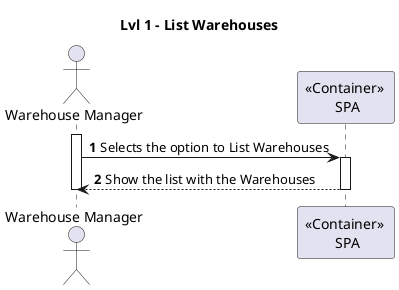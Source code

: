 @startuml USA02

title Lvl 1 - List Warehouses


autonumber
actor "Warehouse Manager" as WM
participant "<< Container >> \n SPA" as S

activate WM
WM -> S : Selects the option to List Warehouses
activate S
S --> WM : Show the list with the Warehouses
deactivate S

deactivate WM

@enduml